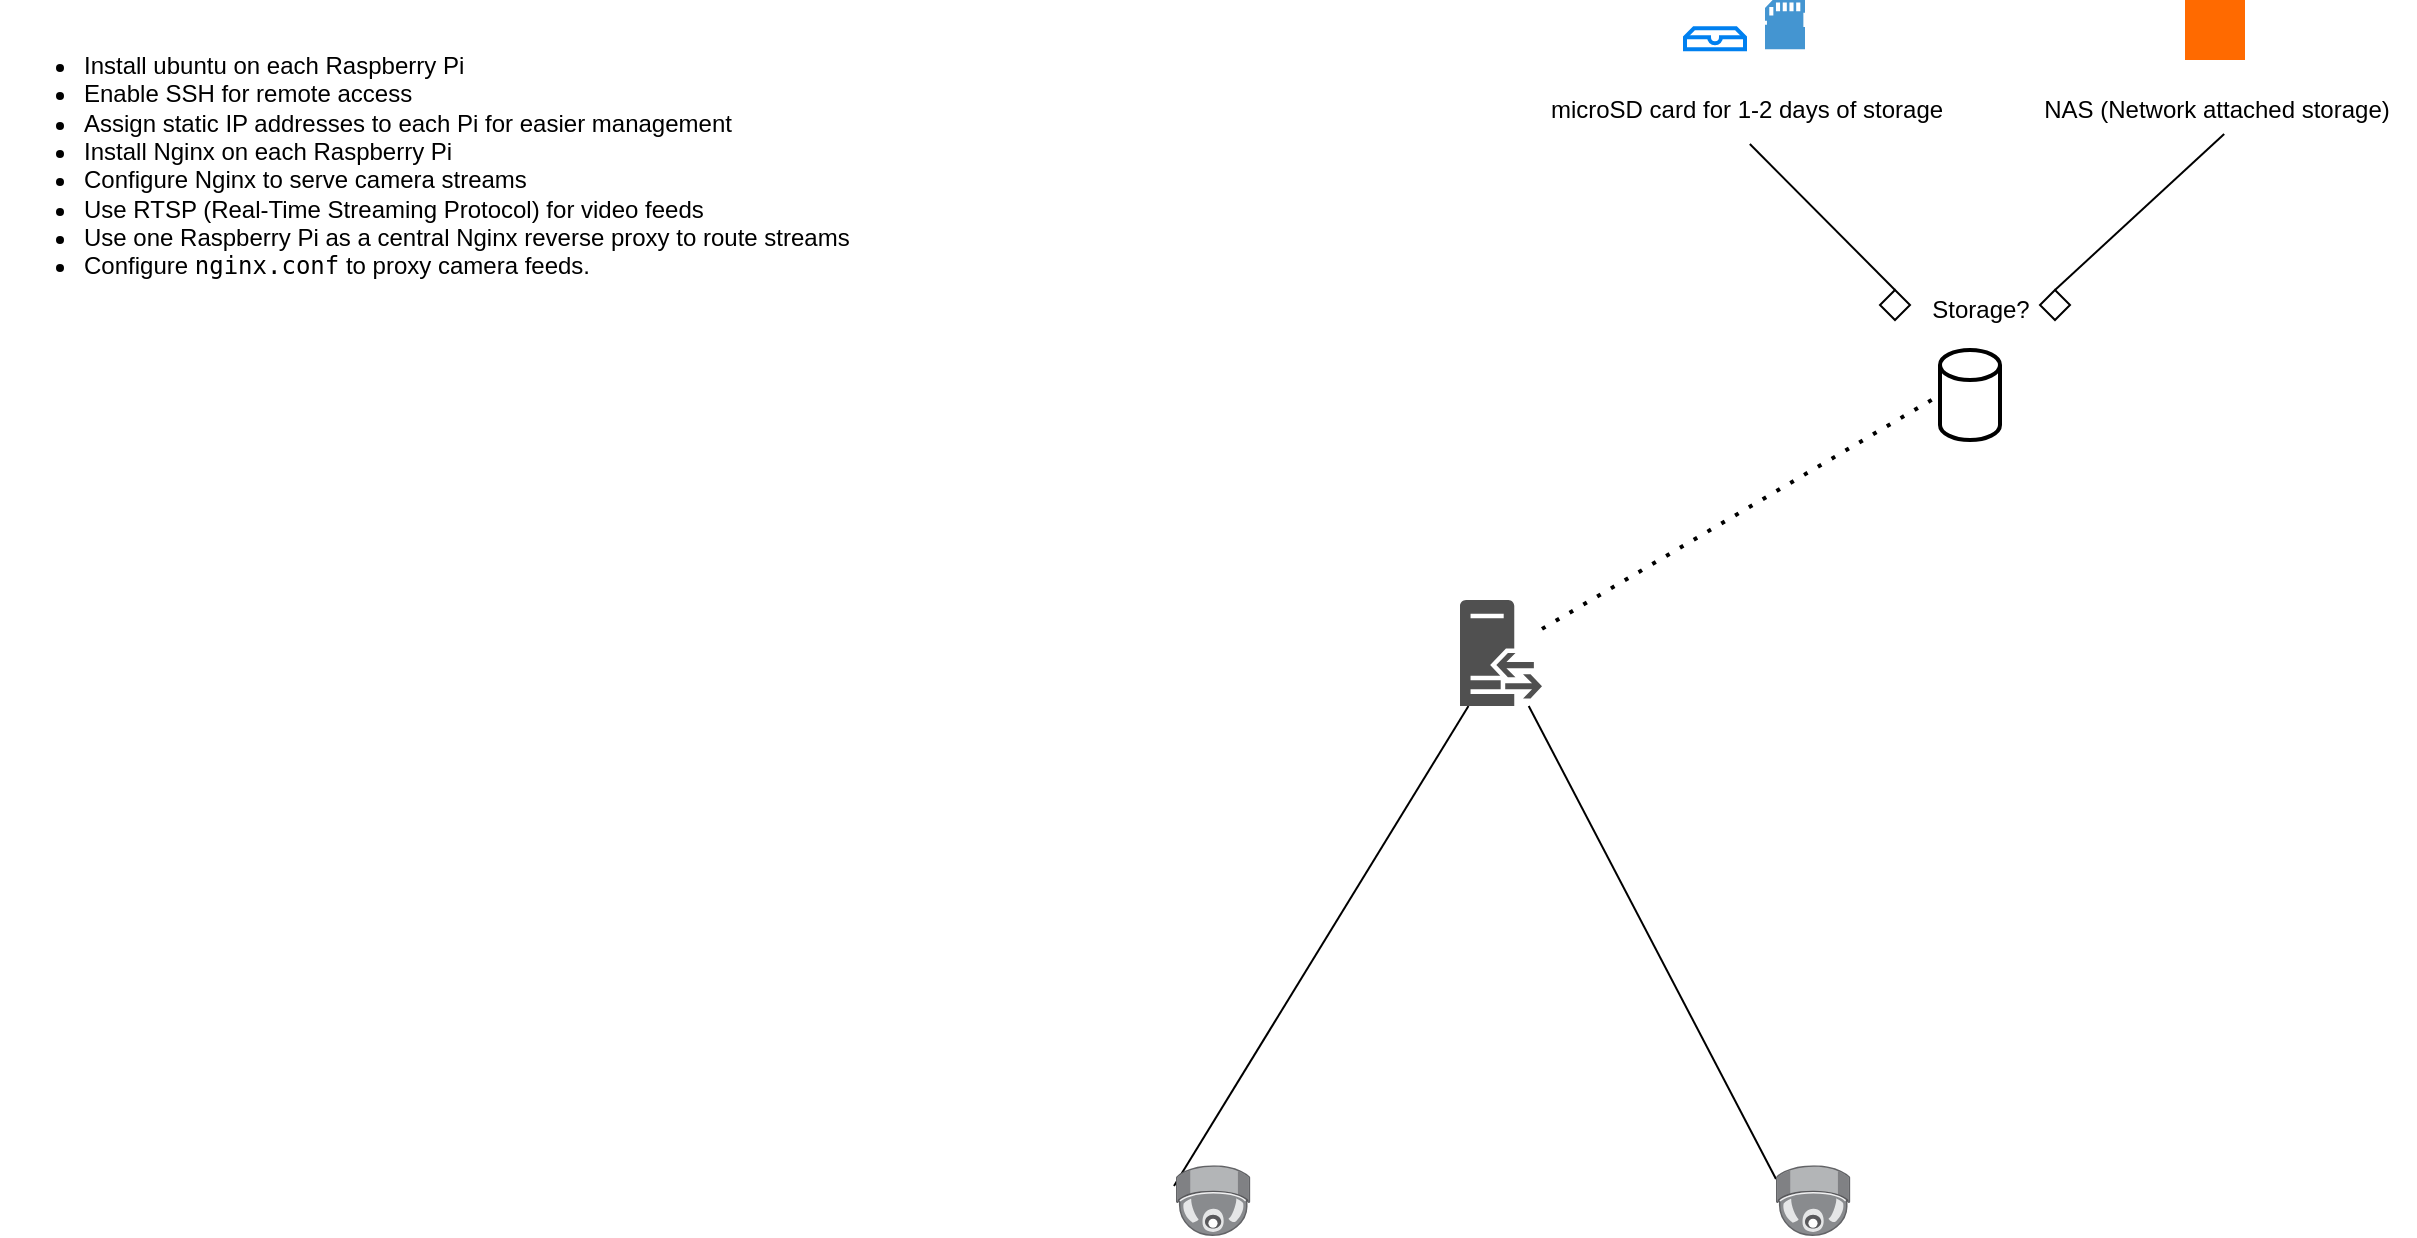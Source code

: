 <mxfile version="26.1.1">
  <diagram id="l8hXMBHkgcEJcSW0mbfh" name="Page-1">
    <mxGraphModel dx="1434" dy="738" grid="1" gridSize="10" guides="1" tooltips="1" connect="1" arrows="1" fold="1" page="1" pageScale="1" pageWidth="1169" pageHeight="827" math="0" shadow="0">
      <root>
        <mxCell id="0" />
        <mxCell id="1" parent="0" />
        <mxCell id="YRCK2Od71HsXkWpdvWJ7-5" value="" style="endArrow=none;html=1;rounded=0;exitX=-0.027;exitY=0.294;exitDx=0;exitDy=0;exitPerimeter=0;" edge="1" parent="1" source="YRCK2Od71HsXkWpdvWJ7-11" target="YRCK2Od71HsXkWpdvWJ7-16">
          <mxGeometry width="50" height="50" relative="1" as="geometry">
            <mxPoint x="612.983" y="587.011" as="sourcePoint" />
            <mxPoint x="738" y="359.984" as="targetPoint" />
          </mxGeometry>
        </mxCell>
        <mxCell id="YRCK2Od71HsXkWpdvWJ7-6" value="" style="endArrow=none;html=1;rounded=0;exitX=1;exitY=0.25;exitDx=0;exitDy=0;" edge="1" parent="1" source="YRCK2Od71HsXkWpdvWJ7-15" target="YRCK2Od71HsXkWpdvWJ7-16">
          <mxGeometry width="50" height="50" relative="1" as="geometry">
            <mxPoint x="885.009" y="588.002" as="sourcePoint" />
            <mxPoint x="767.016" y="361.01" as="targetPoint" />
          </mxGeometry>
        </mxCell>
        <mxCell id="YRCK2Od71HsXkWpdvWJ7-7" value="&lt;ul&gt;&lt;li&gt;Install ubuntu on each Raspberry Pi&lt;/li&gt;&lt;li&gt;Enable SSH for remote access&lt;/li&gt;&lt;li&gt;Assign static IP addresses to each Pi for easier management&lt;/li&gt;&lt;li&gt;I&lt;span style=&quot;background-color: transparent; color: light-dark(rgb(0, 0, 0), rgb(255, 255, 255));&quot;&gt;nstall Nginx on each Raspberry Pi&lt;br&gt;&lt;/span&gt;&lt;/li&gt;&lt;li&gt;Configure Nginx to serve camera streams&lt;/li&gt;&lt;li&gt;Use&amp;nbsp;RTSP (Real-Time Streaming Protocol) for video feeds&lt;/li&gt;&lt;li&gt;Use one Raspberry Pi as a central Nginx reverse proxy to route streams&lt;/li&gt;&lt;li&gt;Configure &lt;code data-end=&quot;722&quot; data-start=&quot;710&quot;&gt;nginx.conf&lt;/code&gt; to proxy camera feeds.&lt;/li&gt;&lt;/ul&gt;&lt;div&gt;&lt;br&gt;&lt;/div&gt;" style="text;html=1;align=left;verticalAlign=middle;resizable=0;points=[];autosize=1;strokeColor=none;fillColor=none;" vertex="1" parent="1">
          <mxGeometry x="10" y="5" width="450" height="170" as="geometry" />
        </mxCell>
        <mxCell id="YRCK2Od71HsXkWpdvWJ7-10" value="" style="group" vertex="1" connectable="0" parent="1">
          <mxGeometry x="560" y="580" width="75.2" height="38" as="geometry" />
        </mxCell>
        <mxCell id="YRCK2Od71HsXkWpdvWJ7-11" value="" style="image;points=[];aspect=fixed;html=1;align=center;shadow=0;dashed=0;image=img/lib/allied_telesis/security/Surveillance_Camera_Ceiling.svg;" vertex="1" parent="YRCK2Od71HsXkWpdvWJ7-10">
          <mxGeometry x="38" y="2.6" width="37.2" height="35.4" as="geometry" />
        </mxCell>
        <mxCell id="YRCK2Od71HsXkWpdvWJ7-12" value="" style="shape=image;html=1;verticalAlign=top;verticalLabelPosition=bottom;labelBackgroundColor=#ffffff;imageAspect=0;aspect=fixed;image=https://cdn1.iconfinder.com/data/icons/fruit-136/64/Fruit_iconfree_Filled_Outline_raspberry-healthy-organic-food-fruit_icon-128.png" vertex="1" parent="YRCK2Od71HsXkWpdvWJ7-10">
          <mxGeometry width="38" height="38" as="geometry" />
        </mxCell>
        <mxCell id="YRCK2Od71HsXkWpdvWJ7-13" value="" style="group" vertex="1" connectable="0" parent="1">
          <mxGeometry x="860" y="580" width="75.2" height="38" as="geometry" />
        </mxCell>
        <mxCell id="YRCK2Od71HsXkWpdvWJ7-14" value="" style="image;points=[];aspect=fixed;html=1;align=center;shadow=0;dashed=0;image=img/lib/allied_telesis/security/Surveillance_Camera_Ceiling.svg;" vertex="1" parent="YRCK2Od71HsXkWpdvWJ7-13">
          <mxGeometry x="38" y="2.6" width="37.2" height="35.4" as="geometry" />
        </mxCell>
        <mxCell id="YRCK2Od71HsXkWpdvWJ7-15" value="" style="shape=image;html=1;verticalAlign=top;verticalLabelPosition=bottom;labelBackgroundColor=#ffffff;imageAspect=0;aspect=fixed;image=https://cdn1.iconfinder.com/data/icons/fruit-136/64/Fruit_iconfree_Filled_Outline_raspberry-healthy-organic-food-fruit_icon-128.png" vertex="1" parent="YRCK2Od71HsXkWpdvWJ7-13">
          <mxGeometry width="38" height="38" as="geometry" />
        </mxCell>
        <mxCell id="YRCK2Od71HsXkWpdvWJ7-17" value="" style="endArrow=none;dashed=1;html=1;dashPattern=1 3;strokeWidth=2;rounded=0;entryX=0;entryY=0.5;entryDx=0;entryDy=0;entryPerimeter=0;" edge="1" parent="1" source="YRCK2Od71HsXkWpdvWJ7-16" target="YRCK2Od71HsXkWpdvWJ7-31">
          <mxGeometry width="50" height="50" relative="1" as="geometry">
            <mxPoint x="560" y="410" as="sourcePoint" />
            <mxPoint x="960" y="200" as="targetPoint" />
          </mxGeometry>
        </mxCell>
        <mxCell id="YRCK2Od71HsXkWpdvWJ7-44" value="" style="group" vertex="1" connectable="0" parent="1">
          <mxGeometry x="772.5" width="220" height="70" as="geometry" />
        </mxCell>
        <mxCell id="YRCK2Od71HsXkWpdvWJ7-20" value="" style="group" vertex="1" connectable="0" parent="YRCK2Od71HsXkWpdvWJ7-44">
          <mxGeometry x="80" width="60" height="24.65" as="geometry" />
        </mxCell>
        <mxCell id="YRCK2Od71HsXkWpdvWJ7-18" value="" style="html=1;verticalLabelPosition=bottom;align=center;labelBackgroundColor=#ffffff;verticalAlign=top;strokeWidth=2;strokeColor=#0080F0;shadow=0;dashed=0;shape=mxgraph.ios7.icons.storage;" vertex="1" parent="YRCK2Od71HsXkWpdvWJ7-20">
          <mxGeometry y="14.15" width="30" height="10.5" as="geometry" />
        </mxCell>
        <mxCell id="YRCK2Od71HsXkWpdvWJ7-19" value="" style="pointerEvents=1;shadow=0;dashed=0;html=1;strokeColor=none;fillColor=#4495D1;labelPosition=center;verticalLabelPosition=bottom;verticalAlign=top;align=center;outlineConnect=0;shape=mxgraph.veeam.sd_card;" vertex="1" parent="YRCK2Od71HsXkWpdvWJ7-20">
          <mxGeometry x="40" width="20" height="24.65" as="geometry" />
        </mxCell>
        <mxCell id="YRCK2Od71HsXkWpdvWJ7-21" value="microSD card for 1-2 days of storage" style="text;html=1;align=center;verticalAlign=middle;resizable=0;points=[];autosize=1;strokeColor=none;fillColor=none;" vertex="1" parent="YRCK2Od71HsXkWpdvWJ7-44">
          <mxGeometry y="40" width="220" height="30" as="geometry" />
        </mxCell>
        <mxCell id="YRCK2Od71HsXkWpdvWJ7-47" value="" style="endArrow=none;html=1;rounded=0;entryX=0.5;entryY=0;entryDx=0;entryDy=0;exitX=0.511;exitY=1.067;exitDx=0;exitDy=0;exitPerimeter=0;" edge="1" parent="1" source="YRCK2Od71HsXkWpdvWJ7-21" target="YRCK2Od71HsXkWpdvWJ7-37">
          <mxGeometry width="50" height="50" relative="1" as="geometry">
            <mxPoint x="570" y="310" as="sourcePoint" />
            <mxPoint x="620" y="260" as="targetPoint" />
          </mxGeometry>
        </mxCell>
        <mxCell id="YRCK2Od71HsXkWpdvWJ7-48" value="" style="endArrow=none;html=1;rounded=0;entryX=0.5;entryY=0;entryDx=0;entryDy=0;exitX=0.523;exitY=0.9;exitDx=0;exitDy=0;exitPerimeter=0;" edge="1" parent="1" source="YRCK2Od71HsXkWpdvWJ7-46" target="YRCK2Od71HsXkWpdvWJ7-36">
          <mxGeometry width="50" height="50" relative="1" as="geometry">
            <mxPoint x="970" y="70" as="sourcePoint" />
            <mxPoint x="1043" y="143" as="targetPoint" />
          </mxGeometry>
        </mxCell>
        <mxCell id="YRCK2Od71HsXkWpdvWJ7-52" value="" style="group" vertex="1" connectable="0" parent="1">
          <mxGeometry x="660" y="300" width="121" height="53" as="geometry" />
        </mxCell>
        <mxCell id="YRCK2Od71HsXkWpdvWJ7-16" value="" style="sketch=0;pointerEvents=1;shadow=0;dashed=0;html=1;strokeColor=none;fillColor=#505050;labelPosition=center;verticalLabelPosition=bottom;verticalAlign=top;outlineConnect=0;align=center;shape=mxgraph.office.servers.reverse_proxy;" vertex="1" parent="YRCK2Od71HsXkWpdvWJ7-52">
          <mxGeometry x="80" width="41" height="53" as="geometry" />
        </mxCell>
        <mxCell id="YRCK2Od71HsXkWpdvWJ7-49" value="" style="group" vertex="1" connectable="0" parent="YRCK2Od71HsXkWpdvWJ7-52">
          <mxGeometry y="10" width="75.2" height="38" as="geometry" />
        </mxCell>
        <mxCell id="YRCK2Od71HsXkWpdvWJ7-51" value="" style="shape=image;html=1;verticalAlign=top;verticalLabelPosition=bottom;labelBackgroundColor=#ffffff;imageAspect=0;aspect=fixed;image=https://cdn1.iconfinder.com/data/icons/fruit-136/64/Fruit_iconfree_Filled_Outline_raspberry-healthy-organic-food-fruit_icon-128.png" vertex="1" parent="YRCK2Od71HsXkWpdvWJ7-49">
          <mxGeometry x="37.2" width="38" height="38" as="geometry" />
        </mxCell>
        <mxCell id="YRCK2Od71HsXkWpdvWJ7-53" value="" style="group" vertex="1" connectable="0" parent="1">
          <mxGeometry x="1017.5" width="200" height="70" as="geometry" />
        </mxCell>
        <mxCell id="YRCK2Od71HsXkWpdvWJ7-24" value="" style="points=[];aspect=fixed;html=1;align=center;shadow=0;dashed=0;fillColor=#FF6A00;strokeColor=none;shape=mxgraph.alibaba_cloud.nas_network_attached_storage;" vertex="1" parent="YRCK2Od71HsXkWpdvWJ7-53">
          <mxGeometry x="85" width="30" height="30" as="geometry" />
        </mxCell>
        <mxCell id="YRCK2Od71HsXkWpdvWJ7-46" value="NAS (Network attached storage)" style="text;html=1;align=center;verticalAlign=middle;resizable=0;points=[];autosize=1;strokeColor=none;fillColor=none;" vertex="1" parent="YRCK2Od71HsXkWpdvWJ7-53">
          <mxGeometry y="40" width="200" height="30" as="geometry" />
        </mxCell>
        <mxCell id="YRCK2Od71HsXkWpdvWJ7-54" value="" style="group" vertex="1" connectable="0" parent="1">
          <mxGeometry x="950" y="140" width="95" height="80" as="geometry" />
        </mxCell>
        <mxCell id="YRCK2Od71HsXkWpdvWJ7-31" value="" style="strokeWidth=2;html=1;shape=mxgraph.flowchart.database;whiteSpace=wrap;" vertex="1" parent="YRCK2Od71HsXkWpdvWJ7-54">
          <mxGeometry x="30" y="35" width="30" height="45" as="geometry" />
        </mxCell>
        <mxCell id="YRCK2Od71HsXkWpdvWJ7-43" value="" style="group" vertex="1" connectable="0" parent="YRCK2Od71HsXkWpdvWJ7-54">
          <mxGeometry width="95" height="30" as="geometry" />
        </mxCell>
        <mxCell id="YRCK2Od71HsXkWpdvWJ7-34" value="Storage?" style="text;html=1;align=center;verticalAlign=middle;resizable=0;points=[];autosize=1;strokeColor=none;fillColor=none;" vertex="1" parent="YRCK2Od71HsXkWpdvWJ7-43">
          <mxGeometry x="15" width="70" height="30" as="geometry" />
        </mxCell>
        <mxCell id="YRCK2Od71HsXkWpdvWJ7-36" value="" style="rhombus;whiteSpace=wrap;html=1;" vertex="1" parent="YRCK2Od71HsXkWpdvWJ7-43">
          <mxGeometry x="80" y="5" width="15" height="15" as="geometry" />
        </mxCell>
        <mxCell id="YRCK2Od71HsXkWpdvWJ7-37" value="" style="rhombus;whiteSpace=wrap;html=1;" vertex="1" parent="YRCK2Od71HsXkWpdvWJ7-43">
          <mxGeometry y="5" width="15" height="15" as="geometry" />
        </mxCell>
      </root>
    </mxGraphModel>
  </diagram>
</mxfile>
